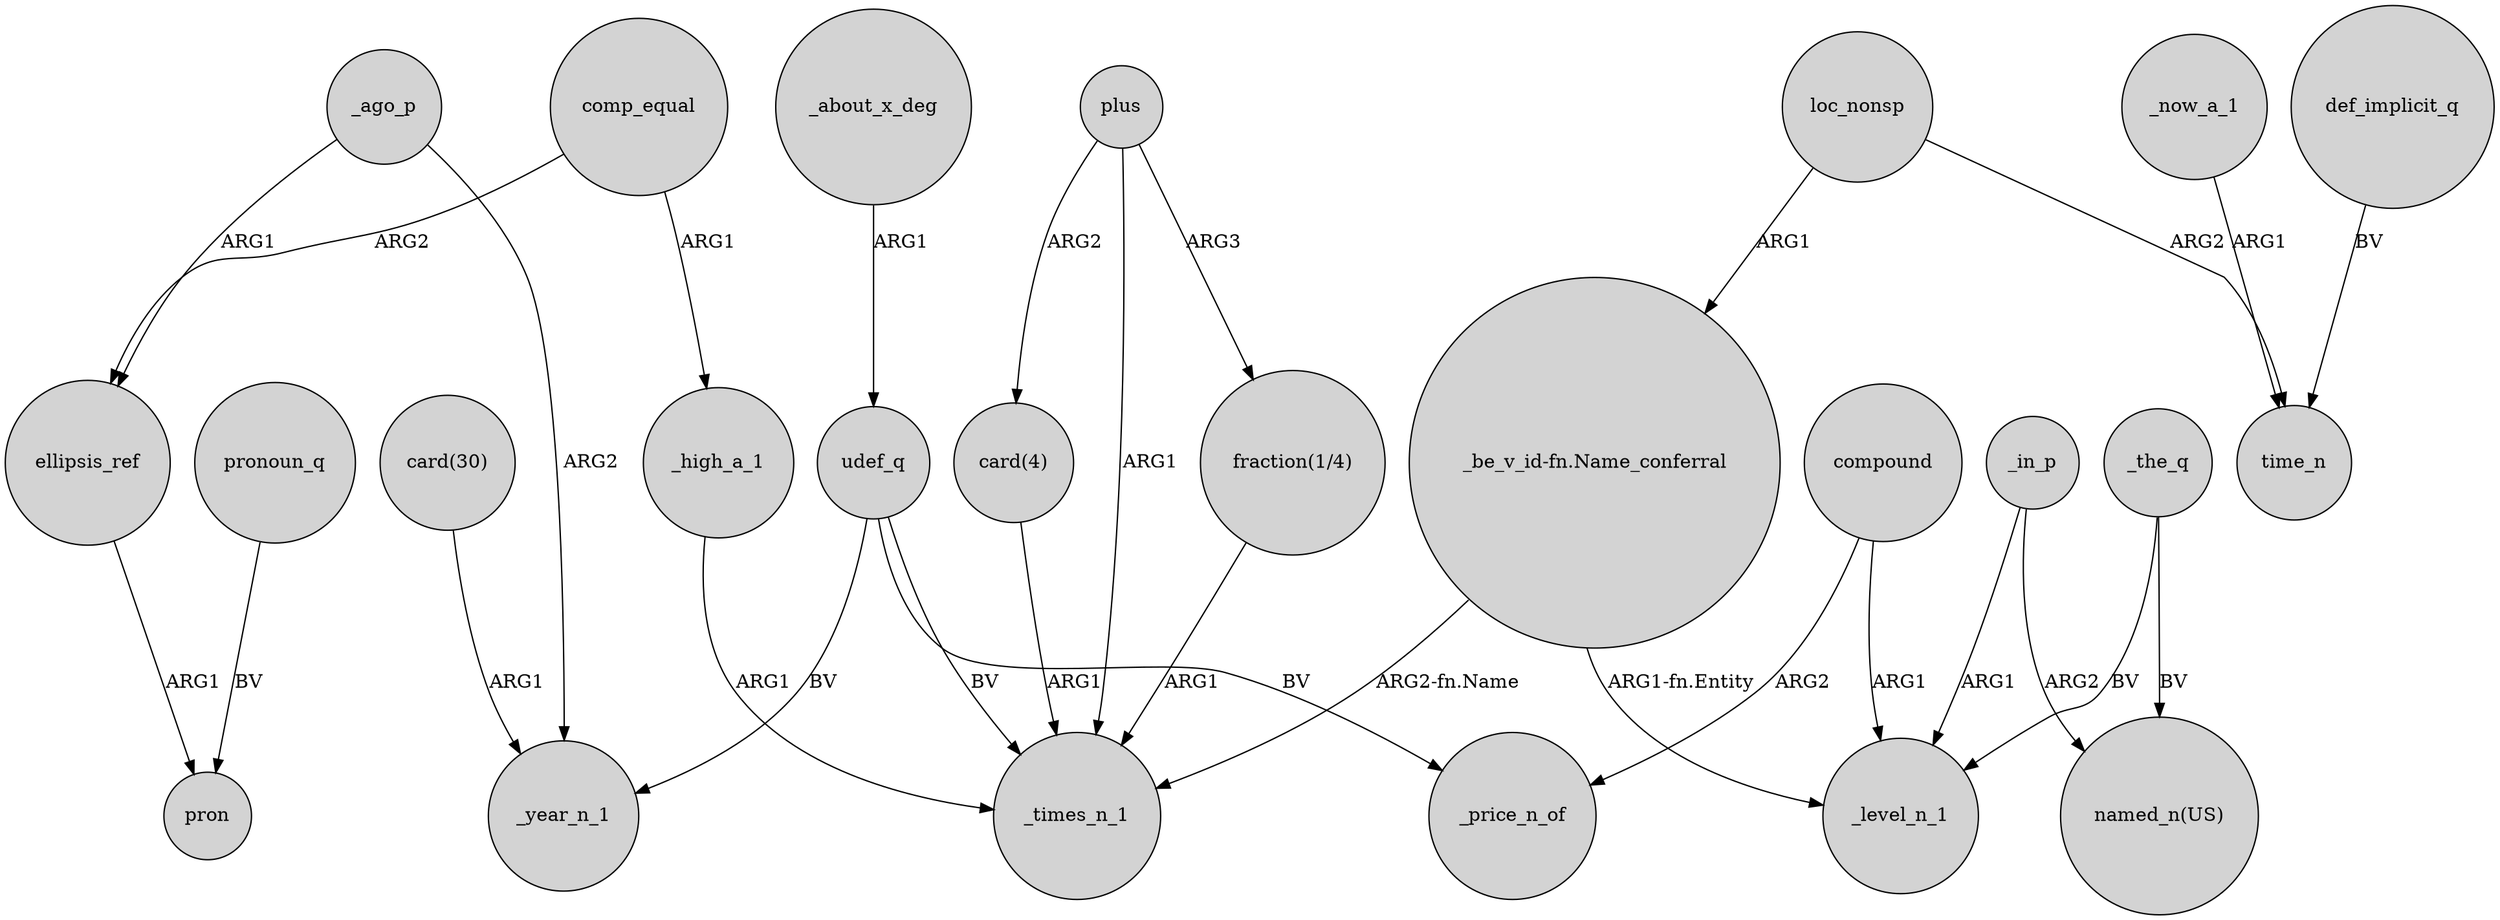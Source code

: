 digraph {
	node [shape=circle style=filled]
	comp_equal -> ellipsis_ref [label=ARG2]
	compound -> _level_n_1 [label=ARG1]
	"_be_v_id-fn.Name_conferral" -> _times_n_1 [label="ARG2-fn.Name"]
	_the_q -> _level_n_1 [label=BV]
	"_be_v_id-fn.Name_conferral" -> _level_n_1 [label="ARG1-fn.Entity"]
	_in_p -> "named_n(US)" [label=ARG2]
	_the_q -> "named_n(US)" [label=BV]
	"card(30)" -> _year_n_1 [label=ARG1]
	plus -> _times_n_1 [label=ARG1]
	_ago_p -> ellipsis_ref [label=ARG1]
	udef_q -> _price_n_of [label=BV]
	udef_q -> _times_n_1 [label=BV]
	loc_nonsp -> "_be_v_id-fn.Name_conferral" [label=ARG1]
	"fraction(1/4)" -> _times_n_1 [label=ARG1]
	_now_a_1 -> time_n [label=ARG1]
	ellipsis_ref -> pron [label=ARG1]
	_about_x_deg -> udef_q [label=ARG1]
	comp_equal -> _high_a_1 [label=ARG1]
	pronoun_q -> pron [label=BV]
	"card(4)" -> _times_n_1 [label=ARG1]
	compound -> _price_n_of [label=ARG2]
	_high_a_1 -> _times_n_1 [label=ARG1]
	plus -> "card(4)" [label=ARG2]
	_ago_p -> _year_n_1 [label=ARG2]
	_in_p -> _level_n_1 [label=ARG1]
	udef_q -> _year_n_1 [label=BV]
	plus -> "fraction(1/4)" [label=ARG3]
	loc_nonsp -> time_n [label=ARG2]
	def_implicit_q -> time_n [label=BV]
}
